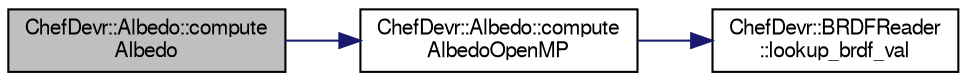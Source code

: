digraph "ChefDevr::Albedo::computeAlbedo"
{
 // LATEX_PDF_SIZE
  edge [fontname="FreeSans",fontsize="10",labelfontname="FreeSans",labelfontsize="10"];
  node [fontname="FreeSans",fontsize="10",shape=record];
  rankdir="LR";
  Node0 [label="ChefDevr::Albedo::compute\lAlbedo",height=0.2,width=0.4,color="black", fillcolor="grey75", style="filled", fontcolor="black",tooltip="Computes the albedo of a BRDF."];
  Node0 -> Node1 [color="midnightblue",fontsize="10",style="solid",fontname="FreeSans"];
  Node1 [label="ChefDevr::Albedo::compute\lAlbedoOpenMP",height=0.2,width=0.4,color="black", fillcolor="white", style="filled",URL="$class_chef_devr_1_1_albedo.html#a66531044b3cb64f15c2fb3597ae31668",tooltip="Computes the albedo of a BRDF in parallel with OpenMP."];
  Node1 -> Node2 [color="midnightblue",fontsize="10",style="solid",fontname="FreeSans"];
  Node2 [label="ChefDevr::BRDFReader\l::lookup_brdf_val",height=0.2,width=0.4,color="black", fillcolor="white", style="filled",URL="$class_chef_devr_1_1_b_r_d_f_reader.html#ad378cbc9336d69b8c7c4fa4821c8c6c5",tooltip="Extracts a color in a BRDF from a pair of incoming and outgoing angles."];
}
